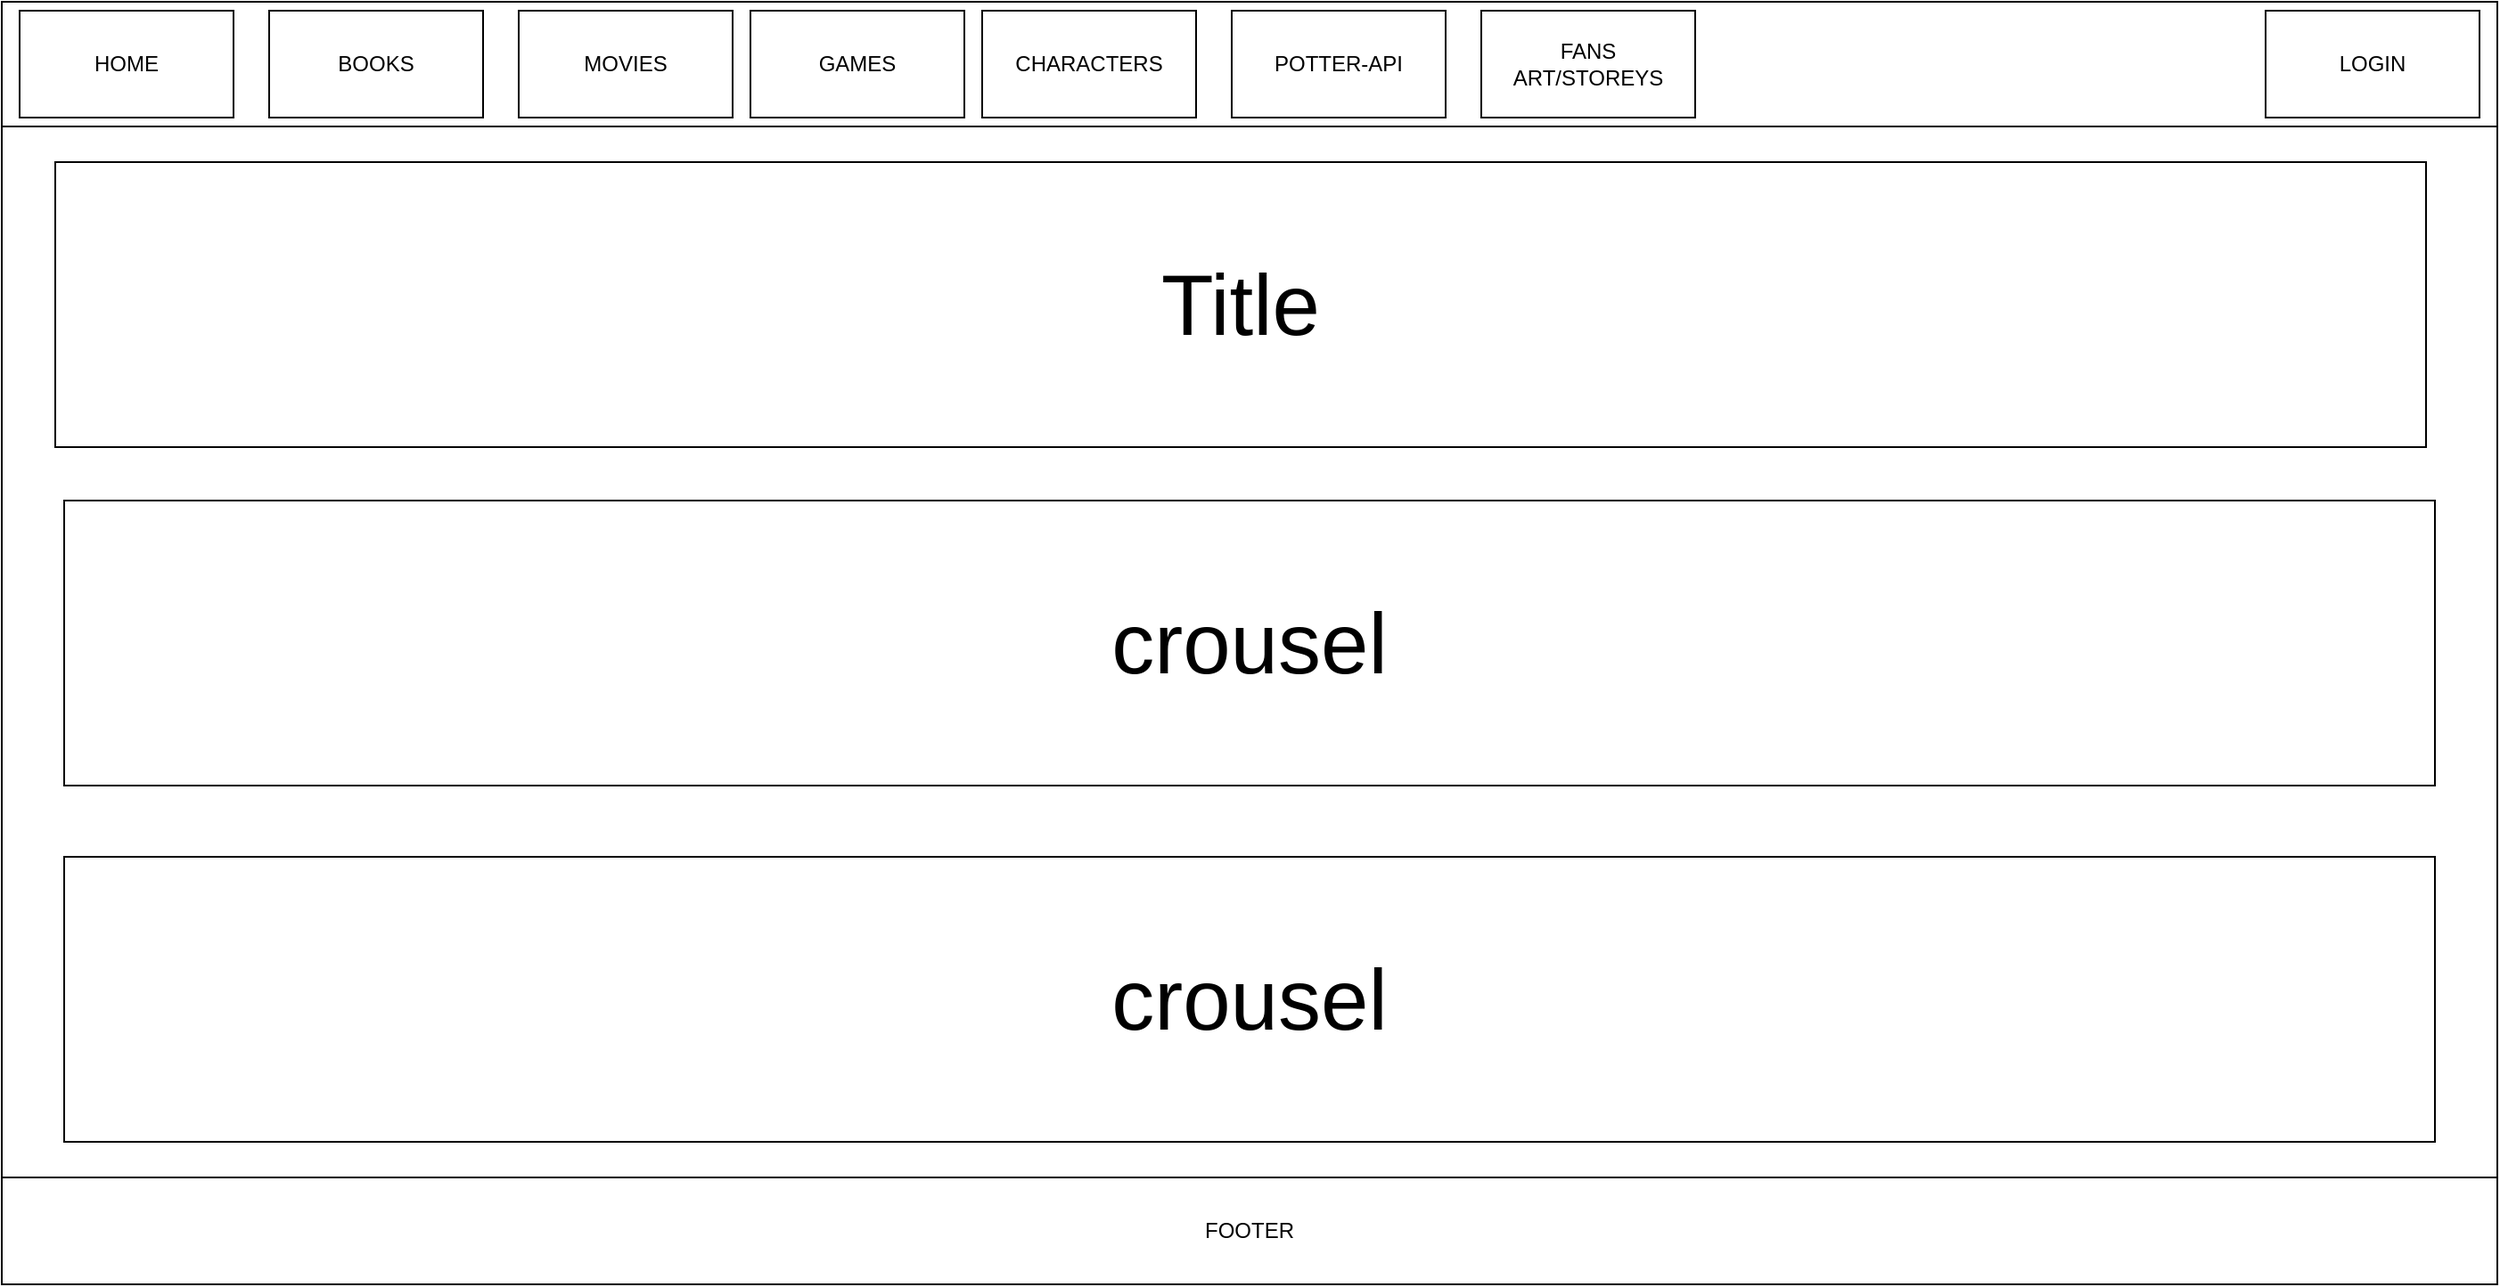 <mxfile version="14.5.1" type="device" pages="7"><diagram id="qFzQuwKPWO8ZbnRrZATn" name="HOME"><mxGraphModel dx="1662" dy="822" grid="1" gridSize="10" guides="1" tooltips="1" connect="1" arrows="1" fold="1" page="1" pageScale="1" pageWidth="2336" pageHeight="1654" math="0" shadow="0"><root><mxCell id="0"/><mxCell id="1" parent="0"/><mxCell id="XW8A4BsxFnwfHkGMzySi-2" value="" style="rounded=0;whiteSpace=wrap;html=1;" parent="1" vertex="1"><mxGeometry x="160" y="40" width="1400" height="720" as="geometry"/></mxCell><mxCell id="XW8A4BsxFnwfHkGMzySi-3" value="" style="rounded=0;whiteSpace=wrap;html=1;" parent="1" vertex="1"><mxGeometry x="160" y="40" width="1400" height="70" as="geometry"/></mxCell><mxCell id="XW8A4BsxFnwfHkGMzySi-4" value="HOME&lt;br&gt;" style="rounded=0;whiteSpace=wrap;html=1;" parent="1" vertex="1"><mxGeometry x="170" y="45" width="120" height="60" as="geometry"/></mxCell><mxCell id="XW8A4BsxFnwfHkGMzySi-5" value="BOOKS" style="rounded=0;whiteSpace=wrap;html=1;" parent="1" vertex="1"><mxGeometry x="310" y="45" width="120" height="60" as="geometry"/></mxCell><mxCell id="XW8A4BsxFnwfHkGMzySi-6" value="GAMES&lt;br&gt;" style="rounded=0;whiteSpace=wrap;html=1;" parent="1" vertex="1"><mxGeometry x="580" y="45" width="120" height="60" as="geometry"/></mxCell><mxCell id="XW8A4BsxFnwfHkGMzySi-7" value="CHARACTERS" style="rounded=0;whiteSpace=wrap;html=1;" parent="1" vertex="1"><mxGeometry x="710" y="45" width="120" height="60" as="geometry"/></mxCell><mxCell id="XW8A4BsxFnwfHkGMzySi-8" value="MOVIES&lt;br&gt;" style="rounded=0;whiteSpace=wrap;html=1;" parent="1" vertex="1"><mxGeometry x="450" y="45" width="120" height="60" as="geometry"/></mxCell><mxCell id="XW8A4BsxFnwfHkGMzySi-9" value="FANS ART/STOREYS" style="rounded=0;whiteSpace=wrap;html=1;" parent="1" vertex="1"><mxGeometry x="990" y="45" width="120" height="60" as="geometry"/></mxCell><mxCell id="XW8A4BsxFnwfHkGMzySi-10" value="POTTER-API" style="rounded=0;whiteSpace=wrap;html=1;" parent="1" vertex="1"><mxGeometry x="850" y="45" width="120" height="60" as="geometry"/></mxCell><mxCell id="XW8A4BsxFnwfHkGMzySi-12" value="LOGIN" style="rounded=0;whiteSpace=wrap;html=1;" parent="1" vertex="1"><mxGeometry x="1430" y="45" width="120" height="60" as="geometry"/></mxCell><mxCell id="MM_Akd9E_J0K9iQ7iAfK-1" value="&lt;font style=&quot;font-size: 48px&quot;&gt;Title&lt;/font&gt;" style="rounded=0;whiteSpace=wrap;html=1;" parent="1" vertex="1"><mxGeometry x="190" y="130" width="1330" height="160" as="geometry"/></mxCell><mxCell id="MM_Akd9E_J0K9iQ7iAfK-2" value="FOOTER" style="rounded=0;whiteSpace=wrap;html=1;" parent="1" vertex="1"><mxGeometry x="160" y="700" width="1400" height="60" as="geometry"/></mxCell><mxCell id="Cc7nSgYUqpnfMReREUkO-2" value="&lt;font style=&quot;font-size: 48px&quot;&gt;crousel&lt;/font&gt;" style="rounded=0;whiteSpace=wrap;html=1;" parent="1" vertex="1"><mxGeometry x="195" y="320" width="1330" height="160" as="geometry"/></mxCell><mxCell id="Cc7nSgYUqpnfMReREUkO-3" value="&lt;span style=&quot;font-size: 48px&quot;&gt;crousel&lt;/span&gt;" style="rounded=0;whiteSpace=wrap;html=1;" parent="1" vertex="1"><mxGeometry x="195" y="520" width="1330" height="160" as="geometry"/></mxCell></root></mxGraphModel></diagram><diagram name="BOOKS" id="s2oUbEV0orOd8MJt5951"><mxGraphModel dx="1092" dy="494" grid="1" gridSize="10" guides="1" tooltips="1" connect="1" arrows="1" fold="1" page="1" pageScale="1" pageWidth="2336" pageHeight="1654" math="0" shadow="0"><root><mxCell id="lm_g_Fe6XEitYUK9nzpx-0"/><mxCell id="lm_g_Fe6XEitYUK9nzpx-1" parent="lm_g_Fe6XEitYUK9nzpx-0"/><mxCell id="lm_g_Fe6XEitYUK9nzpx-2" value="" style="rounded=0;whiteSpace=wrap;html=1;" parent="lm_g_Fe6XEitYUK9nzpx-1" vertex="1"><mxGeometry x="160" y="40" width="1400" height="990" as="geometry"/></mxCell><mxCell id="lm_g_Fe6XEitYUK9nzpx-3" value="" style="rounded=0;whiteSpace=wrap;html=1;" parent="lm_g_Fe6XEitYUK9nzpx-1" vertex="1"><mxGeometry x="160" y="40" width="1400" height="70" as="geometry"/></mxCell><mxCell id="lm_g_Fe6XEitYUK9nzpx-4" value="HOME&lt;br&gt;" style="rounded=0;whiteSpace=wrap;html=1;" parent="lm_g_Fe6XEitYUK9nzpx-1" vertex="1"><mxGeometry x="170" y="45" width="120" height="60" as="geometry"/></mxCell><mxCell id="lm_g_Fe6XEitYUK9nzpx-5" value="BOOKS" style="rounded=0;whiteSpace=wrap;html=1;" parent="lm_g_Fe6XEitYUK9nzpx-1" vertex="1"><mxGeometry x="310" y="45" width="120" height="60" as="geometry"/></mxCell><mxCell id="lm_g_Fe6XEitYUK9nzpx-6" value="GAMES&lt;br&gt;" style="rounded=0;whiteSpace=wrap;html=1;" parent="lm_g_Fe6XEitYUK9nzpx-1" vertex="1"><mxGeometry x="580" y="45" width="120" height="60" as="geometry"/></mxCell><mxCell id="lm_g_Fe6XEitYUK9nzpx-7" value="CHARACTERS" style="rounded=0;whiteSpace=wrap;html=1;" parent="lm_g_Fe6XEitYUK9nzpx-1" vertex="1"><mxGeometry x="710" y="45" width="120" height="60" as="geometry"/></mxCell><mxCell id="lm_g_Fe6XEitYUK9nzpx-8" value="MOVIES&lt;br&gt;" style="rounded=0;whiteSpace=wrap;html=1;" parent="lm_g_Fe6XEitYUK9nzpx-1" vertex="1"><mxGeometry x="450" y="45" width="120" height="60" as="geometry"/></mxCell><mxCell id="lm_g_Fe6XEitYUK9nzpx-9" value="FANS ART/STOREYS" style="rounded=0;whiteSpace=wrap;html=1;" parent="lm_g_Fe6XEitYUK9nzpx-1" vertex="1"><mxGeometry x="840" y="45" width="120" height="60" as="geometry"/></mxCell><mxCell id="lm_g_Fe6XEitYUK9nzpx-10" value="POTTER-API" style="rounded=0;whiteSpace=wrap;html=1;" parent="lm_g_Fe6XEitYUK9nzpx-1" vertex="1"><mxGeometry x="980" y="45" width="120" height="60" as="geometry"/></mxCell><mxCell id="lm_g_Fe6XEitYUK9nzpx-11" value="LOGIN" style="rounded=0;whiteSpace=wrap;html=1;" parent="lm_g_Fe6XEitYUK9nzpx-1" vertex="1"><mxGeometry x="1430" y="45" width="120" height="60" as="geometry"/></mxCell><mxCell id="C4juva8W_bI43hicVfzI-0" value="FOOTER" style="rounded=0;whiteSpace=wrap;html=1;" parent="lm_g_Fe6XEitYUK9nzpx-1" vertex="1"><mxGeometry x="160" y="1030" width="1400" height="60" as="geometry"/></mxCell><mxCell id="HZnJkKdpitrdxWOBubL5-1" value="&lt;font style=&quot;font-size: 48px&quot;&gt;books&amp;nbsp;&lt;br&gt;text bla bla bla&lt;/font&gt;" style="rounded=0;whiteSpace=wrap;html=1;" parent="lm_g_Fe6XEitYUK9nzpx-1" vertex="1"><mxGeometry x="640" y="120" width="400" height="110" as="geometry"/></mxCell><mxCell id="HZnJkKdpitrdxWOBubL5-2" value="&lt;font style=&quot;font-size: 36px&quot;&gt;harry potter series&lt;/font&gt;" style="rounded=1;whiteSpace=wrap;html=1;" parent="lm_g_Fe6XEitYUK9nzpx-1" vertex="1"><mxGeometry x="630" y="260" width="410" height="60" as="geometry"/></mxCell><mxCell id="HZnJkKdpitrdxWOBubL5-3" value="&lt;font style=&quot;font-size: 36px&quot;&gt;fantasitc beasts&lt;/font&gt;" style="rounded=1;whiteSpace=wrap;html=1;" parent="lm_g_Fe6XEitYUK9nzpx-1" vertex="1"><mxGeometry x="635" y="530" width="410" height="60" as="geometry"/></mxCell><mxCell id="HZnJkKdpitrdxWOBubL5-4" value="&lt;font style=&quot;font-size: 36px&quot;&gt;hogwarts library&lt;/font&gt;" style="rounded=1;whiteSpace=wrap;html=1;" parent="lm_g_Fe6XEitYUK9nzpx-1" vertex="1"><mxGeometry x="640" y="767" width="410" height="60" as="geometry"/></mxCell><mxCell id="HZnJkKdpitrdxWOBubL5-5" value="&lt;font style=&quot;font-size: 24px&quot;&gt;book component&lt;/font&gt;" style="whiteSpace=wrap;html=1;aspect=fixed;" parent="lm_g_Fe6XEitYUK9nzpx-1" vertex="1"><mxGeometry x="500" y="340" width="150" height="150" as="geometry"/></mxCell><mxCell id="HZnJkKdpitrdxWOBubL5-6" value="&lt;font style=&quot;font-size: 24px&quot;&gt;book component&lt;/font&gt;" style="whiteSpace=wrap;html=1;aspect=fixed;" parent="lm_g_Fe6XEitYUK9nzpx-1" vertex="1"><mxGeometry x="660" y="340" width="150" height="150" as="geometry"/></mxCell><mxCell id="HZnJkKdpitrdxWOBubL5-7" value="&lt;font style=&quot;font-size: 24px&quot;&gt;book component&lt;/font&gt;" style="whiteSpace=wrap;html=1;aspect=fixed;" parent="lm_g_Fe6XEitYUK9nzpx-1" vertex="1"><mxGeometry x="860" y="340" width="150" height="150" as="geometry"/></mxCell><mxCell id="HZnJkKdpitrdxWOBubL5-8" value="&lt;font style=&quot;font-size: 24px&quot;&gt;book component&lt;/font&gt;" style="whiteSpace=wrap;html=1;aspect=fixed;" parent="lm_g_Fe6XEitYUK9nzpx-1" vertex="1"><mxGeometry x="1060" y="340" width="150" height="150" as="geometry"/></mxCell><mxCell id="HZnJkKdpitrdxWOBubL5-9" value="&lt;font style=&quot;font-size: 24px&quot;&gt;book component&lt;/font&gt;" style="whiteSpace=wrap;html=1;aspect=fixed;" parent="lm_g_Fe6XEitYUK9nzpx-1" vertex="1"><mxGeometry x="1260" y="340" width="150" height="150" as="geometry"/></mxCell><mxCell id="HZnJkKdpitrdxWOBubL5-10" value="&lt;font style=&quot;font-size: 24px&quot;&gt;book component&lt;/font&gt;" style="whiteSpace=wrap;html=1;aspect=fixed;" parent="lm_g_Fe6XEitYUK9nzpx-1" vertex="1"><mxGeometry x="1260" y="600" width="150" height="150" as="geometry"/></mxCell><mxCell id="HZnJkKdpitrdxWOBubL5-11" value="&lt;font style=&quot;font-size: 24px&quot;&gt;book component&lt;/font&gt;" style="whiteSpace=wrap;html=1;aspect=fixed;" parent="lm_g_Fe6XEitYUK9nzpx-1" vertex="1"><mxGeometry x="320" y="600" width="150" height="150" as="geometry"/></mxCell><mxCell id="HZnJkKdpitrdxWOBubL5-12" value="&lt;font style=&quot;font-size: 24px&quot;&gt;book component&lt;/font&gt;" style="whiteSpace=wrap;html=1;aspect=fixed;" parent="lm_g_Fe6XEitYUK9nzpx-1" vertex="1"><mxGeometry x="500" y="600" width="150" height="150" as="geometry"/></mxCell><mxCell id="HZnJkKdpitrdxWOBubL5-13" value="&lt;font style=&quot;font-size: 24px&quot;&gt;book component&lt;/font&gt;" style="whiteSpace=wrap;html=1;aspect=fixed;" parent="lm_g_Fe6XEitYUK9nzpx-1" vertex="1"><mxGeometry x="1050" y="600" width="150" height="150" as="geometry"/></mxCell><mxCell id="HZnJkKdpitrdxWOBubL5-14" value="&lt;font style=&quot;font-size: 24px&quot;&gt;book component&lt;/font&gt;" style="whiteSpace=wrap;html=1;aspect=fixed;" parent="lm_g_Fe6XEitYUK9nzpx-1" vertex="1"><mxGeometry x="870" y="600" width="150" height="150" as="geometry"/></mxCell><mxCell id="HZnJkKdpitrdxWOBubL5-15" value="&lt;font style=&quot;font-size: 24px&quot;&gt;book component&lt;/font&gt;" style="whiteSpace=wrap;html=1;aspect=fixed;" parent="lm_g_Fe6XEitYUK9nzpx-1" vertex="1"><mxGeometry x="700" y="600" width="150" height="150" as="geometry"/></mxCell><mxCell id="HZnJkKdpitrdxWOBubL5-16" value="&lt;font style=&quot;font-size: 24px&quot;&gt;book component&lt;/font&gt;" style="whiteSpace=wrap;html=1;aspect=fixed;" parent="lm_g_Fe6XEitYUK9nzpx-1" vertex="1"><mxGeometry x="1180" y="850" width="150" height="150" as="geometry"/></mxCell><mxCell id="HZnJkKdpitrdxWOBubL5-17" value="&lt;font style=&quot;font-size: 24px&quot;&gt;book component&lt;/font&gt;" style="whiteSpace=wrap;html=1;aspect=fixed;" parent="lm_g_Fe6XEitYUK9nzpx-1" vertex="1"><mxGeometry x="980" y="850" width="150" height="150" as="geometry"/></mxCell><mxCell id="HZnJkKdpitrdxWOBubL5-18" value="&lt;font style=&quot;font-size: 24px&quot;&gt;book component&lt;/font&gt;" style="whiteSpace=wrap;html=1;aspect=fixed;" parent="lm_g_Fe6XEitYUK9nzpx-1" vertex="1"><mxGeometry x="800" y="850" width="150" height="150" as="geometry"/></mxCell><mxCell id="HZnJkKdpitrdxWOBubL5-19" value="&lt;font style=&quot;font-size: 24px&quot;&gt;book component&lt;/font&gt;" style="whiteSpace=wrap;html=1;aspect=fixed;" parent="lm_g_Fe6XEitYUK9nzpx-1" vertex="1"><mxGeometry x="610" y="850" width="150" height="150" as="geometry"/></mxCell><mxCell id="HZnJkKdpitrdxWOBubL5-20" value="&lt;font style=&quot;font-size: 24px&quot;&gt;book component&lt;/font&gt;" style="whiteSpace=wrap;html=1;aspect=fixed;" parent="lm_g_Fe6XEitYUK9nzpx-1" vertex="1"><mxGeometry x="420" y="850" width="150" height="150" as="geometry"/></mxCell><mxCell id="HZnJkKdpitrdxWOBubL5-21" value="&lt;font style=&quot;font-size: 24px&quot;&gt;book component&lt;/font&gt;" style="whiteSpace=wrap;html=1;aspect=fixed;" parent="lm_g_Fe6XEitYUK9nzpx-1" vertex="1"><mxGeometry x="300" y="340" width="150" height="150" as="geometry"/></mxCell></root></mxGraphModel></diagram><diagram name="MOVIES" id="aZfc_2-e9ld5pdM51mkQ"><mxGraphModel dx="2374" dy="1174" grid="1" gridSize="10" guides="1" tooltips="1" connect="1" arrows="1" fold="1" page="1" pageScale="1" pageWidth="2336" pageHeight="1654" math="0" shadow="0"><root><mxCell id="ZQqSbuRQAuO5NB-Beapl-0"/><mxCell id="ZQqSbuRQAuO5NB-Beapl-1" parent="ZQqSbuRQAuO5NB-Beapl-0"/><mxCell id="elKJ1n5Fwn7jmFri_gek-4" value="" style="rounded=0;whiteSpace=wrap;html=1;" parent="ZQqSbuRQAuO5NB-Beapl-1" vertex="1"><mxGeometry x="215" y="260" width="1290" height="790" as="geometry"/></mxCell><mxCell id="ZQqSbuRQAuO5NB-Beapl-2" value="" style="rounded=0;whiteSpace=wrap;html=1;" parent="ZQqSbuRQAuO5NB-Beapl-1" vertex="1"><mxGeometry x="160" y="40" width="1400" height="1040" as="geometry"/></mxCell><mxCell id="ZQqSbuRQAuO5NB-Beapl-3" value="" style="rounded=0;whiteSpace=wrap;html=1;" parent="ZQqSbuRQAuO5NB-Beapl-1" vertex="1"><mxGeometry x="160" y="40" width="1400" height="70" as="geometry"/></mxCell><mxCell id="ZQqSbuRQAuO5NB-Beapl-4" value="HOME&lt;br&gt;" style="rounded=0;whiteSpace=wrap;html=1;" parent="ZQqSbuRQAuO5NB-Beapl-1" vertex="1"><mxGeometry x="170" y="45" width="120" height="60" as="geometry"/></mxCell><mxCell id="ZQqSbuRQAuO5NB-Beapl-5" value="BOOKS" style="rounded=0;whiteSpace=wrap;html=1;" parent="ZQqSbuRQAuO5NB-Beapl-1" vertex="1"><mxGeometry x="310" y="45" width="120" height="60" as="geometry"/></mxCell><mxCell id="ZQqSbuRQAuO5NB-Beapl-6" value="GAMES&lt;br&gt;" style="rounded=0;whiteSpace=wrap;html=1;" parent="ZQqSbuRQAuO5NB-Beapl-1" vertex="1"><mxGeometry x="580" y="45" width="120" height="60" as="geometry"/></mxCell><mxCell id="ZQqSbuRQAuO5NB-Beapl-7" value="CHARACTERS" style="rounded=0;whiteSpace=wrap;html=1;" parent="ZQqSbuRQAuO5NB-Beapl-1" vertex="1"><mxGeometry x="710" y="45" width="120" height="60" as="geometry"/></mxCell><mxCell id="ZQqSbuRQAuO5NB-Beapl-8" value="MOVIES&lt;br&gt;" style="rounded=0;whiteSpace=wrap;html=1;" parent="ZQqSbuRQAuO5NB-Beapl-1" vertex="1"><mxGeometry x="450" y="45" width="120" height="60" as="geometry"/></mxCell><mxCell id="ZQqSbuRQAuO5NB-Beapl-9" value="FANS ART/STOREYS" style="rounded=0;whiteSpace=wrap;html=1;" parent="ZQqSbuRQAuO5NB-Beapl-1" vertex="1"><mxGeometry x="840" y="45" width="120" height="60" as="geometry"/></mxCell><mxCell id="ZQqSbuRQAuO5NB-Beapl-10" value="POTTER-API" style="rounded=0;whiteSpace=wrap;html=1;" parent="ZQqSbuRQAuO5NB-Beapl-1" vertex="1"><mxGeometry x="980" y="45" width="120" height="60" as="geometry"/></mxCell><mxCell id="ZQqSbuRQAuO5NB-Beapl-11" value="LOGIN" style="rounded=0;whiteSpace=wrap;html=1;" parent="ZQqSbuRQAuO5NB-Beapl-1" vertex="1"><mxGeometry x="1430" y="45" width="120" height="60" as="geometry"/></mxCell><mxCell id="Ux6dfX4NMtfZIwzWH40v-0" value="FOOTER" style="rounded=0;whiteSpace=wrap;html=1;" parent="ZQqSbuRQAuO5NB-Beapl-1" vertex="1"><mxGeometry x="160" y="1080" width="1400" height="80" as="geometry"/></mxCell><mxCell id="elKJ1n5Fwn7jmFri_gek-0" value="&lt;font style=&quot;font-size: 36px&quot;&gt;original series&lt;br&gt;&lt;br&gt;&lt;/font&gt;" style="rounded=0;whiteSpace=wrap;html=1;" parent="ZQqSbuRQAuO5NB-Beapl-1" vertex="1"><mxGeometry x="660" y="150" width="440" height="90" as="geometry"/></mxCell><mxCell id="elKJ1n5Fwn7jmFri_gek-6" value="" style="rounded=1;whiteSpace=wrap;html=1;" parent="ZQqSbuRQAuO5NB-Beapl-1" vertex="1"><mxGeometry x="240" y="290" width="1000" height="640" as="geometry"/></mxCell><mxCell id="elKJ1n5Fwn7jmFri_gek-2" value="&lt;font style=&quot;font-size: 36px&quot;&gt;enbedded trailer component&lt;br&gt;&lt;br&gt;&lt;/font&gt;" style="whiteSpace=wrap;html=1;aspect=fixed;" parent="ZQqSbuRQAuO5NB-Beapl-1" vertex="1"><mxGeometry x="680" y="642.5" width="225" height="225" as="geometry"/></mxCell><mxCell id="elKJ1n5Fwn7jmFri_gek-1" value="&lt;font style=&quot;font-size: 48px&quot;&gt;poster&lt;/font&gt;" style="whiteSpace=wrap;html=1;aspect=fixed;" parent="ZQqSbuRQAuO5NB-Beapl-1" vertex="1"><mxGeometry x="930" y="392.5" width="250" height="250" as="geometry"/></mxCell><mxCell id="jKTuro2jf_Gj9018MZ4C-0" value="&lt;font style=&quot;font-size: 36px&quot;&gt;*9000&lt;/font&gt;" style="whiteSpace=wrap;html=1;aspect=fixed;" parent="ZQqSbuRQAuO5NB-Beapl-1" vertex="1"><mxGeometry x="1430" y="470" width="100" height="100" as="geometry"/></mxCell><mxCell id="bE2-QdQbhn7SCzgEb_U1-0" value="&lt;font style=&quot;font-size: 36px&quot;&gt;fantastic beasts&lt;br&gt;&lt;/font&gt;" style="rounded=0;whiteSpace=wrap;html=1;" parent="ZQqSbuRQAuO5NB-Beapl-1" vertex="1"><mxGeometry x="630" y="940" width="440" height="90" as="geometry"/></mxCell><mxCell id="bE2-QdQbhn7SCzgEb_U1-3" style="edgeStyle=orthogonalEdgeStyle;rounded=0;orthogonalLoop=1;jettySize=auto;html=1;exitX=0.5;exitY=1;exitDx=0;exitDy=0;" parent="ZQqSbuRQAuO5NB-Beapl-1" source="bE2-QdQbhn7SCzgEb_U1-1" target="elKJ1n5Fwn7jmFri_gek-6" edge="1"><mxGeometry relative="1" as="geometry"/></mxCell><mxCell id="bE2-QdQbhn7SCzgEb_U1-1" value="&lt;font style=&quot;font-size: 36px&quot;&gt;movie component&lt;/font&gt;" style="rounded=1;whiteSpace=wrap;html=1;" parent="ZQqSbuRQAuO5NB-Beapl-1" vertex="1"><mxGeometry x="215" y="160" width="340" height="60" as="geometry"/></mxCell><mxCell id="bE2-QdQbhn7SCzgEb_U1-4" value="&lt;font style=&quot;font-size: 36px&quot;&gt;Title&lt;/font&gt;" style="rounded=1;whiteSpace=wrap;html=1;" parent="ZQqSbuRQAuO5NB-Beapl-1" vertex="1"><mxGeometry x="570" y="310" width="340" height="60" as="geometry"/></mxCell><mxCell id="bE2-QdQbhn7SCzgEb_U1-5" value="&lt;div style=&quot;background-color: rgb(255 , 255 , 254) ; line-height: 18px&quot;&gt;&lt;br&gt;&lt;/div&gt;" style="whiteSpace=wrap;html=1;aspect=fixed;" parent="ZQqSbuRQAuO5NB-Beapl-1" vertex="1"><mxGeometry x="310" y="410" width="220" height="220" as="geometry"/></mxCell></root></mxGraphModel></diagram><diagram name="GAMES" id="E9icv7mf9c9NSIHmZvh9"><mxGraphModel dx="1662" dy="822" grid="1" gridSize="10" guides="1" tooltips="1" connect="1" arrows="1" fold="1" page="1" pageScale="1" pageWidth="2336" pageHeight="1654" math="0" shadow="0"><root><mxCell id="P2NiBoVnQEwex15x7RoO-0"/><mxCell id="P2NiBoVnQEwex15x7RoO-1" parent="P2NiBoVnQEwex15x7RoO-0"/><mxCell id="P2NiBoVnQEwex15x7RoO-2" value="" style="rounded=0;whiteSpace=wrap;html=1;" parent="P2NiBoVnQEwex15x7RoO-1" vertex="1"><mxGeometry x="160" y="40" width="1400" height="720" as="geometry"/></mxCell><mxCell id="P2NiBoVnQEwex15x7RoO-3" value="" style="rounded=0;whiteSpace=wrap;html=1;" parent="P2NiBoVnQEwex15x7RoO-1" vertex="1"><mxGeometry x="160" y="40" width="1400" height="70" as="geometry"/></mxCell><mxCell id="P2NiBoVnQEwex15x7RoO-4" value="HOME&lt;br&gt;" style="rounded=0;whiteSpace=wrap;html=1;" parent="P2NiBoVnQEwex15x7RoO-1" vertex="1"><mxGeometry x="170" y="45" width="120" height="60" as="geometry"/></mxCell><mxCell id="P2NiBoVnQEwex15x7RoO-5" value="BOOKS" style="rounded=0;whiteSpace=wrap;html=1;" parent="P2NiBoVnQEwex15x7RoO-1" vertex="1"><mxGeometry x="310" y="45" width="120" height="60" as="geometry"/></mxCell><mxCell id="P2NiBoVnQEwex15x7RoO-6" value="GAMES&lt;br&gt;" style="rounded=0;whiteSpace=wrap;html=1;" parent="P2NiBoVnQEwex15x7RoO-1" vertex="1"><mxGeometry x="580" y="45" width="120" height="60" as="geometry"/></mxCell><mxCell id="P2NiBoVnQEwex15x7RoO-7" value="CHARACTERS" style="rounded=0;whiteSpace=wrap;html=1;" parent="P2NiBoVnQEwex15x7RoO-1" vertex="1"><mxGeometry x="710" y="45" width="120" height="60" as="geometry"/></mxCell><mxCell id="P2NiBoVnQEwex15x7RoO-8" value="MOVIES&lt;br&gt;" style="rounded=0;whiteSpace=wrap;html=1;" parent="P2NiBoVnQEwex15x7RoO-1" vertex="1"><mxGeometry x="450" y="45" width="120" height="60" as="geometry"/></mxCell><mxCell id="P2NiBoVnQEwex15x7RoO-9" value="FANS ART/STOREYS" style="rounded=0;whiteSpace=wrap;html=1;" parent="P2NiBoVnQEwex15x7RoO-1" vertex="1"><mxGeometry x="840" y="45" width="120" height="60" as="geometry"/></mxCell><mxCell id="P2NiBoVnQEwex15x7RoO-10" value="POTTER-API" style="rounded=0;whiteSpace=wrap;html=1;" parent="P2NiBoVnQEwex15x7RoO-1" vertex="1"><mxGeometry x="980" y="45" width="120" height="60" as="geometry"/></mxCell><mxCell id="P2NiBoVnQEwex15x7RoO-11" value="LOGIN" style="rounded=0;whiteSpace=wrap;html=1;" parent="P2NiBoVnQEwex15x7RoO-1" vertex="1"><mxGeometry x="1430" y="45" width="120" height="60" as="geometry"/></mxCell><mxCell id="aEKx1YrscSutmK1SenEc-0" value="FOOTER" style="rounded=0;whiteSpace=wrap;html=1;" parent="P2NiBoVnQEwex15x7RoO-1" vertex="1"><mxGeometry x="160" y="700" width="1400" height="60" as="geometry"/></mxCell><mxCell id="Z_d1IrQ3GKXnQPmCgoRX-0" value="&lt;font style=&quot;font-size: 36px&quot;&gt;trivia Component&lt;/font&gt;" style="rounded=0;whiteSpace=wrap;html=1;" parent="P2NiBoVnQEwex15x7RoO-1" vertex="1"><mxGeometry x="280" y="210" width="230" height="140" as="geometry"/></mxCell><mxCell id="Z_d1IrQ3GKXnQPmCgoRX-3" value="&lt;font style=&quot;font-size: 36px&quot;&gt;memory game&lt;br&gt;&lt;br&gt;&lt;/font&gt;" style="rounded=0;whiteSpace=wrap;html=1;" parent="P2NiBoVnQEwex15x7RoO-1" vertex="1"><mxGeometry x="270" y="430" width="230" height="140" as="geometry"/></mxCell><mxCell id="Z_d1IrQ3GKXnQPmCgoRX-4" value="&lt;font style=&quot;font-size: 36px&quot;&gt;think about&lt;br&gt;&amp;nbsp;design&lt;/font&gt;" style="rounded=1;whiteSpace=wrap;html=1;" parent="P2NiBoVnQEwex15x7RoO-1" vertex="1"><mxGeometry x="720" y="310" width="310" height="170" as="geometry"/></mxCell></root></mxGraphModel></diagram><diagram name="CHARACTERS" id="cwVKV4KJ2EkiUWpxHjuP"><mxGraphModel dx="1662" dy="822" grid="1" gridSize="10" guides="1" tooltips="1" connect="1" arrows="1" fold="1" page="1" pageScale="1" pageWidth="2336" pageHeight="1654" math="0" shadow="0"><root><mxCell id="aIVntSQ3bZmDqYIyhVbR-0"/><mxCell id="aIVntSQ3bZmDqYIyhVbR-1" parent="aIVntSQ3bZmDqYIyhVbR-0"/><mxCell id="aIVntSQ3bZmDqYIyhVbR-2" value="" style="rounded=0;whiteSpace=wrap;html=1;" parent="aIVntSQ3bZmDqYIyhVbR-1" vertex="1"><mxGeometry x="160" y="40" width="1400" height="720" as="geometry"/></mxCell><mxCell id="aIVntSQ3bZmDqYIyhVbR-3" value="" style="rounded=0;whiteSpace=wrap;html=1;" parent="aIVntSQ3bZmDqYIyhVbR-1" vertex="1"><mxGeometry x="160" y="40" width="1400" height="70" as="geometry"/></mxCell><mxCell id="aIVntSQ3bZmDqYIyhVbR-4" value="HOME&lt;br&gt;" style="rounded=0;whiteSpace=wrap;html=1;" parent="aIVntSQ3bZmDqYIyhVbR-1" vertex="1"><mxGeometry x="170" y="45" width="120" height="60" as="geometry"/></mxCell><mxCell id="aIVntSQ3bZmDqYIyhVbR-5" value="BOOKS" style="rounded=0;whiteSpace=wrap;html=1;" parent="aIVntSQ3bZmDqYIyhVbR-1" vertex="1"><mxGeometry x="310" y="45" width="120" height="60" as="geometry"/></mxCell><mxCell id="aIVntSQ3bZmDqYIyhVbR-6" value="GAMES&lt;br&gt;" style="rounded=0;whiteSpace=wrap;html=1;" parent="aIVntSQ3bZmDqYIyhVbR-1" vertex="1"><mxGeometry x="580" y="45" width="120" height="60" as="geometry"/></mxCell><mxCell id="aIVntSQ3bZmDqYIyhVbR-7" value="CHARACTERS" style="rounded=0;whiteSpace=wrap;html=1;" parent="aIVntSQ3bZmDqYIyhVbR-1" vertex="1"><mxGeometry x="710" y="45" width="120" height="60" as="geometry"/></mxCell><mxCell id="aIVntSQ3bZmDqYIyhVbR-8" value="MOVIES&lt;br&gt;" style="rounded=0;whiteSpace=wrap;html=1;" parent="aIVntSQ3bZmDqYIyhVbR-1" vertex="1"><mxGeometry x="450" y="45" width="120" height="60" as="geometry"/></mxCell><mxCell id="aIVntSQ3bZmDqYIyhVbR-9" value="FANS ART/STOREYS" style="rounded=0;whiteSpace=wrap;html=1;" parent="aIVntSQ3bZmDqYIyhVbR-1" vertex="1"><mxGeometry x="990" y="45" width="120" height="60" as="geometry"/></mxCell><mxCell id="aIVntSQ3bZmDqYIyhVbR-10" value="POTTER-API" style="rounded=0;whiteSpace=wrap;html=1;" parent="aIVntSQ3bZmDqYIyhVbR-1" vertex="1"><mxGeometry x="850" y="45" width="120" height="60" as="geometry"/></mxCell><mxCell id="aIVntSQ3bZmDqYIyhVbR-11" value="LOGIN" style="rounded=0;whiteSpace=wrap;html=1;" parent="aIVntSQ3bZmDqYIyhVbR-1" vertex="1"><mxGeometry x="1430" y="45" width="120" height="60" as="geometry"/></mxCell><mxCell id="EPe5eICx6Ox4wlcdU-9D-0" value="FOOTER" style="rounded=0;whiteSpace=wrap;html=1;" parent="aIVntSQ3bZmDqYIyhVbR-1" vertex="1"><mxGeometry x="160" y="700" width="1400" height="60" as="geometry"/></mxCell><mxCell id="oIo7QRa99PmcR2IXNIHX-1" value="main characters&lt;br&gt;" style="rounded=0;whiteSpace=wrap;html=1;" parent="aIVntSQ3bZmDqYIyhVbR-1" vertex="1"><mxGeometry x="700" y="130" width="210" height="50" as="geometry"/></mxCell><mxCell id="oIo7QRa99PmcR2IXNIHX-2" value="search character&lt;br&gt;" style="rounded=0;whiteSpace=wrap;html=1;" parent="aIVntSQ3bZmDqYIyhVbR-1" vertex="1"><mxGeometry x="230" y="570" width="210" height="50" as="geometry"/></mxCell><mxCell id="oIo7QRa99PmcR2IXNIHX-3" value="a-z characters?!? if there is time&lt;br&gt;" style="rounded=0;whiteSpace=wrap;html=1;" parent="aIVntSQ3bZmDqYIyhVbR-1" vertex="1"><mxGeometry x="230" y="640" width="210" height="50" as="geometry"/></mxCell><mxCell id="oIo7QRa99PmcR2IXNIHX-4" value="&lt;br&gt;&lt;br&gt;&lt;span style=&quot;color: rgb(0 , 0 , 0) ; font-family: &amp;#34;helvetica&amp;#34; ; font-size: 12px ; font-style: normal ; font-weight: 400 ; letter-spacing: normal ; text-align: center ; text-indent: 0px ; text-transform: none ; word-spacing: 0px ; background-color: rgb(248 , 249 , 250) ; display: inline ; float: none&quot;&gt;CHARACTER component&lt;br&gt;&lt;/span&gt;&lt;br&gt;" style="whiteSpace=wrap;html=1;aspect=fixed;" parent="aIVntSQ3bZmDqYIyhVbR-1" vertex="1"><mxGeometry x="250" y="190" width="170" height="170" as="geometry"/></mxCell></root></mxGraphModel></diagram><diagram name="FANS ART/BLOGS " id="pn2HgYnxr7NgBJKdA5zo"><mxGraphModel dx="1304" dy="600" grid="1" gridSize="10" guides="1" tooltips="1" connect="1" arrows="1" fold="1" page="1" pageScale="1" pageWidth="2336" pageHeight="1654" math="0" shadow="0"><root><mxCell id="mfgysvI_igvCpTg6uHBo-0"/><mxCell id="mfgysvI_igvCpTg6uHBo-1" parent="mfgysvI_igvCpTg6uHBo-0"/><mxCell id="mfgysvI_igvCpTg6uHBo-2" value="" style="rounded=0;whiteSpace=wrap;html=1;" parent="mfgysvI_igvCpTg6uHBo-1" vertex="1"><mxGeometry x="160" y="30" width="1400" height="720" as="geometry"/></mxCell><mxCell id="mfgysvI_igvCpTg6uHBo-3" value="" style="rounded=0;whiteSpace=wrap;html=1;" parent="mfgysvI_igvCpTg6uHBo-1" vertex="1"><mxGeometry x="160" y="40" width="1400" height="70" as="geometry"/></mxCell><mxCell id="mfgysvI_igvCpTg6uHBo-4" value="HOME&lt;br&gt;" style="rounded=0;whiteSpace=wrap;html=1;" parent="mfgysvI_igvCpTg6uHBo-1" vertex="1"><mxGeometry x="170" y="45" width="120" height="60" as="geometry"/></mxCell><mxCell id="mfgysvI_igvCpTg6uHBo-5" value="BOOKS" style="rounded=0;whiteSpace=wrap;html=1;" parent="mfgysvI_igvCpTg6uHBo-1" vertex="1"><mxGeometry x="310" y="45" width="120" height="60" as="geometry"/></mxCell><mxCell id="mfgysvI_igvCpTg6uHBo-6" value="GAMES&lt;br&gt;" style="rounded=0;whiteSpace=wrap;html=1;" parent="mfgysvI_igvCpTg6uHBo-1" vertex="1"><mxGeometry x="580" y="45" width="120" height="60" as="geometry"/></mxCell><mxCell id="mfgysvI_igvCpTg6uHBo-7" value="CHARACTERS" style="rounded=0;whiteSpace=wrap;html=1;" parent="mfgysvI_igvCpTg6uHBo-1" vertex="1"><mxGeometry x="710" y="45" width="120" height="60" as="geometry"/></mxCell><mxCell id="mfgysvI_igvCpTg6uHBo-8" value="MOVIES&lt;br&gt;" style="rounded=0;whiteSpace=wrap;html=1;" parent="mfgysvI_igvCpTg6uHBo-1" vertex="1"><mxGeometry x="450" y="45" width="120" height="60" as="geometry"/></mxCell><mxCell id="mfgysvI_igvCpTg6uHBo-9" value="FANS ART/STOREYS" style="rounded=0;whiteSpace=wrap;html=1;" parent="mfgysvI_igvCpTg6uHBo-1" vertex="1"><mxGeometry x="990" y="45" width="120" height="60" as="geometry"/></mxCell><mxCell id="mfgysvI_igvCpTg6uHBo-10" value="POTTER-API" style="rounded=0;whiteSpace=wrap;html=1;" parent="mfgysvI_igvCpTg6uHBo-1" vertex="1"><mxGeometry x="850" y="45" width="120" height="60" as="geometry"/></mxCell><mxCell id="mfgysvI_igvCpTg6uHBo-11" value="LOGIN" style="rounded=0;whiteSpace=wrap;html=1;" parent="mfgysvI_igvCpTg6uHBo-1" vertex="1"><mxGeometry x="1430" y="45" width="120" height="60" as="geometry"/></mxCell><mxCell id="rdYZdjUodKzM4maYR0Gu-0" value="FOOTER" style="rounded=0;whiteSpace=wrap;html=1;" parent="mfgysvI_igvCpTg6uHBo-1" vertex="1"><mxGeometry x="160" y="700" width="1400" height="60" as="geometry"/></mxCell><mxCell id="sUY5xi-1nG1KaCDfSxt1-0" value="Stories&lt;br&gt;" style="rounded=0;whiteSpace=wrap;html=1;" parent="mfgysvI_igvCpTg6uHBo-1" vertex="1"><mxGeometry x="540" y="130" width="190" height="50" as="geometry"/></mxCell><mxCell id="DTdUay7lmL8DXGis5kr4-0" value="not loged in&lt;br&gt;members only area&lt;br&gt;&lt;br&gt;call to action&lt;br&gt;&lt;br&gt;register now to get sorted to your favorite house" style="whiteSpace=wrap;html=1;aspect=fixed;" parent="mfgysvI_igvCpTg6uHBo-1" vertex="1"><mxGeometry x="1340" y="160" width="180" height="180" as="geometry"/></mxCell><mxCell id="DTdUay7lmL8DXGis5kr4-1" value="&amp;nbsp;loged in&lt;br&gt;member deatails&lt;br&gt;&lt;br&gt;" style="whiteSpace=wrap;html=1;aspect=fixed;" parent="mfgysvI_igvCpTg6uHBo-1" vertex="1"><mxGeometry x="1168" y="165" width="170" height="170" as="geometry"/></mxCell><mxCell id="H3xDLRDKTsLTZFt3DxOG-0" value="Drawings" style="rounded=0;whiteSpace=wrap;html=1;" parent="mfgysvI_igvCpTg6uHBo-1" vertex="1"><mxGeometry x="530" y="320" width="190" height="50" as="geometry"/></mxCell><mxCell id="H3xDLRDKTsLTZFt3DxOG-1" value="Articles&lt;br&gt;" style="rounded=0;whiteSpace=wrap;html=1;" parent="mfgysvI_igvCpTg6uHBo-1" vertex="1"><mxGeometry x="530" y="520" width="190" height="50" as="geometry"/></mxCell><mxCell id="H3xDLRDKTsLTZFt3DxOG-2" value="Story component" style="whiteSpace=wrap;html=1;aspect=fixed;" parent="mfgysvI_igvCpTg6uHBo-1" vertex="1"><mxGeometry x="250" y="190" width="100" height="100" as="geometry"/></mxCell><mxCell id="H3xDLRDKTsLTZFt3DxOG-3" value="Drawings&lt;br&gt;&amp;nbsp;component" style="whiteSpace=wrap;html=1;aspect=fixed;" parent="mfgysvI_igvCpTg6uHBo-1" vertex="1"><mxGeometry x="250" y="380" width="100" height="100" as="geometry"/></mxCell><mxCell id="H3xDLRDKTsLTZFt3DxOG-4" value="Articles&lt;br&gt;&amp;nbsp;component" style="whiteSpace=wrap;html=1;aspect=fixed;" parent="mfgysvI_igvCpTg6uHBo-1" vertex="1"><mxGeometry x="250" y="580" width="100" height="100" as="geometry"/></mxCell></root></mxGraphModel></diagram><diagram name="POTTER-API" id="qczFFQRsvL-kG9j573cf"><mxGraphModel dx="1662" dy="822" grid="1" gridSize="10" guides="1" tooltips="1" connect="1" arrows="1" fold="1" page="1" pageScale="1" pageWidth="2336" pageHeight="1654" math="0" shadow="0"><root><mxCell id="pa84fBUEZQzyAYGIPap3-0"/><mxCell id="pa84fBUEZQzyAYGIPap3-1" parent="pa84fBUEZQzyAYGIPap3-0"/><mxCell id="pa84fBUEZQzyAYGIPap3-2" value="" style="rounded=0;whiteSpace=wrap;html=1;" parent="pa84fBUEZQzyAYGIPap3-1" vertex="1"><mxGeometry x="160" y="40" width="1400" height="720" as="geometry"/></mxCell><mxCell id="pa84fBUEZQzyAYGIPap3-3" value="" style="rounded=0;whiteSpace=wrap;html=1;" parent="pa84fBUEZQzyAYGIPap3-1" vertex="1"><mxGeometry x="160" y="40" width="1400" height="70" as="geometry"/></mxCell><mxCell id="pa84fBUEZQzyAYGIPap3-4" value="HOME&lt;br&gt;" style="rounded=0;whiteSpace=wrap;html=1;" parent="pa84fBUEZQzyAYGIPap3-1" vertex="1"><mxGeometry x="170" y="45" width="120" height="60" as="geometry"/></mxCell><mxCell id="pa84fBUEZQzyAYGIPap3-5" value="BOOKS" style="rounded=0;whiteSpace=wrap;html=1;" parent="pa84fBUEZQzyAYGIPap3-1" vertex="1"><mxGeometry x="310" y="45" width="120" height="60" as="geometry"/></mxCell><mxCell id="pa84fBUEZQzyAYGIPap3-6" value="GAMES&lt;br&gt;" style="rounded=0;whiteSpace=wrap;html=1;" parent="pa84fBUEZQzyAYGIPap3-1" vertex="1"><mxGeometry x="580" y="45" width="120" height="60" as="geometry"/></mxCell><mxCell id="pa84fBUEZQzyAYGIPap3-7" value="CHARACTERS" style="rounded=0;whiteSpace=wrap;html=1;" parent="pa84fBUEZQzyAYGIPap3-1" vertex="1"><mxGeometry x="710" y="45" width="120" height="60" as="geometry"/></mxCell><mxCell id="pa84fBUEZQzyAYGIPap3-8" value="MOVIES&lt;br&gt;" style="rounded=0;whiteSpace=wrap;html=1;" parent="pa84fBUEZQzyAYGIPap3-1" vertex="1"><mxGeometry x="450" y="45" width="120" height="60" as="geometry"/></mxCell><mxCell id="pa84fBUEZQzyAYGIPap3-9" value="FANS ART/STOREYS" style="rounded=0;whiteSpace=wrap;html=1;" parent="pa84fBUEZQzyAYGIPap3-1" vertex="1"><mxGeometry x="840" y="45" width="120" height="60" as="geometry"/></mxCell><mxCell id="pa84fBUEZQzyAYGIPap3-10" value="POTTER-API" style="rounded=0;whiteSpace=wrap;html=1;" parent="pa84fBUEZQzyAYGIPap3-1" vertex="1"><mxGeometry x="980" y="45" width="120" height="60" as="geometry"/></mxCell><mxCell id="pa84fBUEZQzyAYGIPap3-11" value="LOGIN" style="rounded=0;whiteSpace=wrap;html=1;" parent="pa84fBUEZQzyAYGIPap3-1" vertex="1"><mxGeometry x="1430" y="45" width="120" height="60" as="geometry"/></mxCell><mxCell id="pa84fBUEZQzyAYGIPap3-12" value="FOOTER" style="rounded=0;whiteSpace=wrap;html=1;" parent="pa84fBUEZQzyAYGIPap3-1" vertex="1"><mxGeometry x="160" y="700" width="1400" height="60" as="geometry"/></mxCell><mxCell id="netTB0vtKwKSiUuqazco-1" value="&lt;font style=&quot;font-size: 24px&quot;&gt;documantion for developers&lt;/font&gt;" style="rounded=1;whiteSpace=wrap;html=1;" parent="pa84fBUEZQzyAYGIPap3-1" vertex="1"><mxGeometry x="630" y="140" width="430" height="70" as="geometry"/></mxCell><mxCell id="maQI37pVXqP9z64Vf4uq-0" value="not loged in&lt;br&gt;members only area&lt;br&gt;&lt;br&gt;call to action&lt;br&gt;&lt;br&gt;register now to get sorted to your favorite house" style="whiteSpace=wrap;html=1;aspect=fixed;" vertex="1" parent="pa84fBUEZQzyAYGIPap3-1"><mxGeometry x="1340" y="160" width="180" height="180" as="geometry"/></mxCell><mxCell id="maQI37pVXqP9z64Vf4uq-1" value="&amp;nbsp;loged in&lt;br&gt;member deatails&lt;br&gt;&lt;br&gt;" style="whiteSpace=wrap;html=1;aspect=fixed;" vertex="1" parent="pa84fBUEZQzyAYGIPap3-1"><mxGeometry x="1168" y="165" width="170" height="170" as="geometry"/></mxCell></root></mxGraphModel></diagram></mxfile>